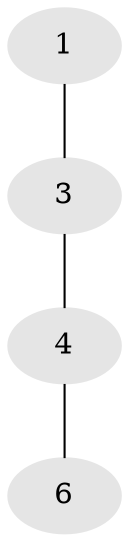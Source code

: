 // Generated by graph-tools (version 1.1) at 2025/46/02/15/25 05:46:28]
// undirected, 4 vertices, 3 edges
graph export_dot {
graph [start="1"]
  node [color=gray90,style=filled];
  1 [super="+2+8+14"];
  3 [super="+5+13+16"];
  4 [super="+7+11"];
  6 [super="+9+12+18"];
  1 -- 3;
  3 -- 4;
  4 -- 6;
}
